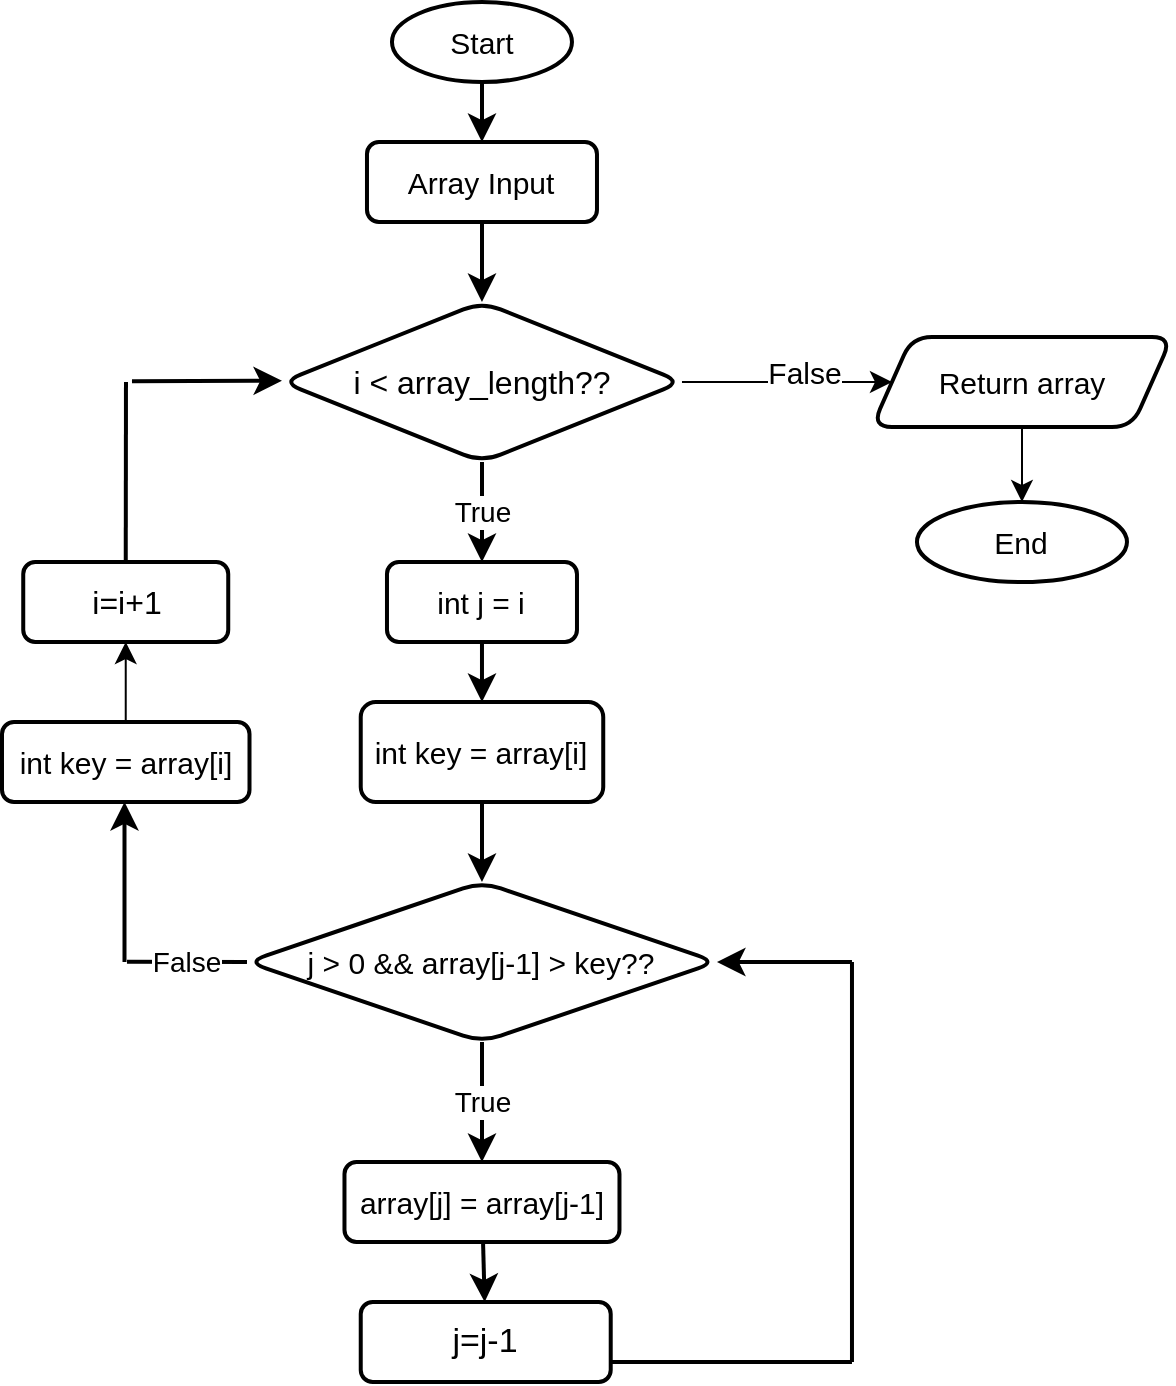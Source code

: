 <mxfile version="28.1.1">
  <diagram name="Page-1" id="aL4qZfdP2bTSlWpYDKEl">
    <mxGraphModel dx="776" dy="1844" grid="1" gridSize="10" guides="1" tooltips="1" connect="1" arrows="1" fold="1" page="1" pageScale="1" pageWidth="1100" pageHeight="850" math="0" shadow="0">
      <root>
        <mxCell id="0" />
        <mxCell id="1" parent="0" />
        <mxCell id="7EXQS9-fsXvgveG_W9x2-2" style="edgeStyle=none;curved=1;rounded=0;orthogonalLoop=1;jettySize=auto;html=1;fontSize=12;startSize=8;endSize=8;strokeWidth=2;" edge="1" parent="1" source="7EXQS9-fsXvgveG_W9x2-1" target="7EXQS9-fsXvgveG_W9x2-3">
          <mxGeometry relative="1" as="geometry">
            <mxPoint x="369.99" y="-120" as="targetPoint" />
          </mxGeometry>
        </mxCell>
        <mxCell id="7EXQS9-fsXvgveG_W9x2-1" value="&lt;font style=&quot;font-size: 15px;&quot;&gt;Start&lt;/font&gt;" style="ellipse;whiteSpace=wrap;html=1;strokeWidth=2;" vertex="1" parent="1">
          <mxGeometry x="324.99" y="-220" width="90" height="40" as="geometry" />
        </mxCell>
        <mxCell id="7EXQS9-fsXvgveG_W9x2-5" value="" style="edgeStyle=none;curved=1;rounded=0;orthogonalLoop=1;jettySize=auto;html=1;fontSize=12;startSize=8;endSize=8;strokeWidth=2;" edge="1" parent="1" source="7EXQS9-fsXvgveG_W9x2-3" target="7EXQS9-fsXvgveG_W9x2-4">
          <mxGeometry relative="1" as="geometry" />
        </mxCell>
        <mxCell id="7EXQS9-fsXvgveG_W9x2-3" value="&lt;font style=&quot;font-size: 15px;&quot;&gt;Array Input&lt;/font&gt;" style="rounded=1;whiteSpace=wrap;html=1;strokeWidth=2;" vertex="1" parent="1">
          <mxGeometry x="312.49" y="-150" width="115" height="40" as="geometry" />
        </mxCell>
        <mxCell id="7EXQS9-fsXvgveG_W9x2-7" value="&lt;font style=&quot;font-size: 14px;&quot;&gt;True&lt;/font&gt;" style="edgeStyle=none;curved=1;rounded=0;orthogonalLoop=1;jettySize=auto;html=1;fontSize=12;startSize=8;endSize=8;strokeWidth=2;" edge="1" parent="1" source="7EXQS9-fsXvgveG_W9x2-4" target="7EXQS9-fsXvgveG_W9x2-6">
          <mxGeometry relative="1" as="geometry" />
        </mxCell>
        <mxCell id="7EXQS9-fsXvgveG_W9x2-38" value="" style="edgeStyle=none;curved=1;rounded=0;orthogonalLoop=1;jettySize=auto;html=1;fontSize=12;startSize=8;endSize=8;" edge="1" parent="1" source="7EXQS9-fsXvgveG_W9x2-4" target="7EXQS9-fsXvgveG_W9x2-37">
          <mxGeometry relative="1" as="geometry" />
        </mxCell>
        <mxCell id="7EXQS9-fsXvgveG_W9x2-39" value="&lt;font style=&quot;font-size: 15px;&quot;&gt;False&lt;/font&gt;" style="edgeLabel;html=1;align=center;verticalAlign=middle;resizable=0;points=[];fontSize=12;" vertex="1" connectable="0" parent="7EXQS9-fsXvgveG_W9x2-38">
          <mxGeometry x="0.137" y="5" relative="1" as="geometry">
            <mxPoint x="1" as="offset" />
          </mxGeometry>
        </mxCell>
        <mxCell id="7EXQS9-fsXvgveG_W9x2-4" value="&lt;font style=&quot;font-size: 16px;&quot;&gt;i &amp;lt; array_length??&lt;/font&gt;" style="rhombus;whiteSpace=wrap;html=1;rounded=1;strokeWidth=2;" vertex="1" parent="1">
          <mxGeometry x="269.99" y="-70" width="200" height="80" as="geometry" />
        </mxCell>
        <mxCell id="7EXQS9-fsXvgveG_W9x2-9" value="" style="edgeStyle=none;curved=1;rounded=0;orthogonalLoop=1;jettySize=auto;html=1;fontSize=12;startSize=8;endSize=8;strokeWidth=2;" edge="1" parent="1" source="7EXQS9-fsXvgveG_W9x2-6" target="7EXQS9-fsXvgveG_W9x2-8">
          <mxGeometry relative="1" as="geometry" />
        </mxCell>
        <mxCell id="7EXQS9-fsXvgveG_W9x2-6" value="&lt;font style=&quot;font-size: 15px;&quot;&gt;int j = i&lt;/font&gt;" style="whiteSpace=wrap;html=1;rounded=1;strokeWidth=2;" vertex="1" parent="1">
          <mxGeometry x="322.49" y="60" width="95" height="40" as="geometry" />
        </mxCell>
        <mxCell id="7EXQS9-fsXvgveG_W9x2-11" value="" style="edgeStyle=none;curved=1;rounded=0;orthogonalLoop=1;jettySize=auto;html=1;fontSize=12;startSize=8;endSize=8;strokeWidth=2;" edge="1" parent="1" source="7EXQS9-fsXvgveG_W9x2-8" target="7EXQS9-fsXvgveG_W9x2-10">
          <mxGeometry relative="1" as="geometry" />
        </mxCell>
        <mxCell id="7EXQS9-fsXvgveG_W9x2-8" value="&lt;font style=&quot;font-size: 15px;&quot;&gt;int key = array[i]&lt;/font&gt;" style="whiteSpace=wrap;html=1;rounded=1;strokeWidth=2;" vertex="1" parent="1">
          <mxGeometry x="309.37" y="130" width="121.25" height="50" as="geometry" />
        </mxCell>
        <mxCell id="7EXQS9-fsXvgveG_W9x2-13" value="&lt;font style=&quot;font-size: 14px;&quot;&gt;True&lt;/font&gt;" style="edgeStyle=none;curved=1;rounded=0;orthogonalLoop=1;jettySize=auto;html=1;fontSize=12;startSize=8;endSize=8;strokeWidth=2;" edge="1" parent="1" source="7EXQS9-fsXvgveG_W9x2-10" target="7EXQS9-fsXvgveG_W9x2-12">
          <mxGeometry relative="1" as="geometry" />
        </mxCell>
        <mxCell id="7EXQS9-fsXvgveG_W9x2-10" value="&lt;font style=&quot;font-size: 15px;&quot;&gt;j &amp;gt; 0 &amp;amp;&amp;amp; array[j-1] &amp;gt; key??&lt;/font&gt;" style="rhombus;whiteSpace=wrap;html=1;rounded=1;strokeWidth=2;" vertex="1" parent="1">
          <mxGeometry x="252.49" y="220" width="235" height="80" as="geometry" />
        </mxCell>
        <mxCell id="7EXQS9-fsXvgveG_W9x2-15" value="" style="edgeStyle=none;curved=1;rounded=0;orthogonalLoop=1;jettySize=auto;html=1;fontSize=12;startSize=8;endSize=8;strokeWidth=2;" edge="1" parent="1" source="7EXQS9-fsXvgveG_W9x2-12" target="7EXQS9-fsXvgveG_W9x2-14">
          <mxGeometry relative="1" as="geometry" />
        </mxCell>
        <mxCell id="7EXQS9-fsXvgveG_W9x2-12" value="&lt;font style=&quot;font-size: 15px;&quot;&gt;array[j] = array[j-1]&lt;/font&gt;" style="whiteSpace=wrap;html=1;rounded=1;strokeWidth=2;" vertex="1" parent="1">
          <mxGeometry x="301.24" y="360" width="137.5" height="40" as="geometry" />
        </mxCell>
        <mxCell id="7EXQS9-fsXvgveG_W9x2-14" value="&lt;font style=&quot;font-size: 17px;&quot;&gt;j=j-1&lt;/font&gt;" style="whiteSpace=wrap;html=1;rounded=1;strokeWidth=2;" vertex="1" parent="1">
          <mxGeometry x="309.37" y="430" width="124.99" height="40" as="geometry" />
        </mxCell>
        <mxCell id="7EXQS9-fsXvgveG_W9x2-20" value="" style="endArrow=none;html=1;rounded=0;fontSize=12;startSize=8;endSize=8;curved=1;strokeWidth=2;" edge="1" parent="1">
          <mxGeometry width="50" height="50" relative="1" as="geometry">
            <mxPoint x="434.36" y="460" as="sourcePoint" />
            <mxPoint x="554.99" y="460" as="targetPoint" />
          </mxGeometry>
        </mxCell>
        <mxCell id="7EXQS9-fsXvgveG_W9x2-21" value="" style="endArrow=none;html=1;rounded=0;fontSize=12;startSize=8;endSize=8;curved=1;strokeWidth=2;" edge="1" parent="1">
          <mxGeometry width="50" height="50" relative="1" as="geometry">
            <mxPoint x="554.99" y="260" as="sourcePoint" />
            <mxPoint x="554.99" y="460" as="targetPoint" />
          </mxGeometry>
        </mxCell>
        <mxCell id="7EXQS9-fsXvgveG_W9x2-23" value="" style="endArrow=classic;html=1;rounded=0;fontSize=12;startSize=8;endSize=8;curved=1;entryX=1;entryY=0.5;entryDx=0;entryDy=0;strokeWidth=2;" edge="1" parent="1" target="7EXQS9-fsXvgveG_W9x2-10">
          <mxGeometry width="50" height="50" relative="1" as="geometry">
            <mxPoint x="554.99" y="260" as="sourcePoint" />
            <mxPoint x="604.99" y="210" as="targetPoint" />
          </mxGeometry>
        </mxCell>
        <mxCell id="7EXQS9-fsXvgveG_W9x2-24" value="&lt;font style=&quot;font-size: 14px;&quot;&gt;False&lt;/font&gt;" style="endArrow=none;html=1;rounded=0;fontSize=12;startSize=8;endSize=8;curved=1;endFill=0;strokeWidth=2;exitX=0;exitY=0.5;exitDx=0;exitDy=0;" edge="1" parent="1" source="7EXQS9-fsXvgveG_W9x2-10">
          <mxGeometry width="50" height="50" relative="1" as="geometry">
            <mxPoint x="269.99" y="259.38" as="sourcePoint" />
            <mxPoint x="192.49" y="259.88" as="targetPoint" />
          </mxGeometry>
        </mxCell>
        <mxCell id="7EXQS9-fsXvgveG_W9x2-25" value="" style="endArrow=classic;html=1;rounded=0;fontSize=12;startSize=8;endSize=8;curved=1;endFill=1;strokeWidth=2;" edge="1" parent="1">
          <mxGeometry width="50" height="50" relative="1" as="geometry">
            <mxPoint x="191.25" y="260" as="sourcePoint" />
            <mxPoint x="191.25" y="180" as="targetPoint" />
          </mxGeometry>
        </mxCell>
        <mxCell id="7EXQS9-fsXvgveG_W9x2-28" value="" style="edgeStyle=none;curved=1;rounded=0;orthogonalLoop=1;jettySize=auto;html=1;fontSize=12;startSize=8;endSize=8;" edge="1" parent="1" source="7EXQS9-fsXvgveG_W9x2-26" target="7EXQS9-fsXvgveG_W9x2-27">
          <mxGeometry relative="1" as="geometry" />
        </mxCell>
        <mxCell id="7EXQS9-fsXvgveG_W9x2-26" value="&lt;font style=&quot;font-size: 15px;&quot;&gt;int key = array[i]&lt;/font&gt;" style="whiteSpace=wrap;html=1;rounded=1;strokeWidth=2;" vertex="1" parent="1">
          <mxGeometry x="130" y="140" width="123.75" height="40" as="geometry" />
        </mxCell>
        <mxCell id="7EXQS9-fsXvgveG_W9x2-27" value="&lt;font style=&quot;font-size: 16px;&quot;&gt;i=i+1&lt;/font&gt;" style="whiteSpace=wrap;html=1;rounded=1;strokeWidth=2;" vertex="1" parent="1">
          <mxGeometry x="140.62" y="60" width="102.5" height="40" as="geometry" />
        </mxCell>
        <mxCell id="7EXQS9-fsXvgveG_W9x2-35" value="" style="endArrow=none;html=1;rounded=0;fontSize=12;startSize=8;endSize=8;curved=1;endFill=0;strokeWidth=2;exitX=0.5;exitY=0;exitDx=0;exitDy=0;" edge="1" parent="1" source="7EXQS9-fsXvgveG_W9x2-27">
          <mxGeometry width="50" height="50" relative="1" as="geometry">
            <mxPoint x="194.99" y="50" as="sourcePoint" />
            <mxPoint x="191.99" y="-30" as="targetPoint" />
          </mxGeometry>
        </mxCell>
        <mxCell id="7EXQS9-fsXvgveG_W9x2-36" value="" style="endArrow=classic;html=1;rounded=0;fontSize=12;startSize=8;endSize=8;curved=1;endFill=1;strokeWidth=2;entryX=0;entryY=0.5;entryDx=0;entryDy=0;" edge="1" parent="1">
          <mxGeometry width="50" height="50" relative="1" as="geometry">
            <mxPoint x="194.99" y="-30.38" as="sourcePoint" />
            <mxPoint x="269.99" y="-30.62" as="targetPoint" />
          </mxGeometry>
        </mxCell>
        <mxCell id="7EXQS9-fsXvgveG_W9x2-42" value="" style="edgeStyle=none;curved=1;rounded=0;orthogonalLoop=1;jettySize=auto;html=1;fontSize=12;startSize=8;endSize=8;" edge="1" parent="1" source="7EXQS9-fsXvgveG_W9x2-37" target="7EXQS9-fsXvgveG_W9x2-40">
          <mxGeometry relative="1" as="geometry" />
        </mxCell>
        <mxCell id="7EXQS9-fsXvgveG_W9x2-37" value="&lt;font style=&quot;font-size: 15px;&quot;&gt;Return array&lt;/font&gt;" style="shape=parallelogram;perimeter=parallelogramPerimeter;whiteSpace=wrap;html=1;fixedSize=1;rounded=1;strokeWidth=2;" vertex="1" parent="1">
          <mxGeometry x="564.99" y="-52.5" width="150" height="45" as="geometry" />
        </mxCell>
        <mxCell id="7EXQS9-fsXvgveG_W9x2-41" value="" style="edgeStyle=none;curved=1;rounded=0;orthogonalLoop=1;jettySize=auto;html=1;fontSize=12;startSize=8;endSize=8;endArrow=classic;endFill=1;" edge="1" parent="1" target="7EXQS9-fsXvgveG_W9x2-40">
          <mxGeometry relative="1" as="geometry">
            <mxPoint x="639.99" y="30" as="sourcePoint" />
          </mxGeometry>
        </mxCell>
        <mxCell id="7EXQS9-fsXvgveG_W9x2-40" value="&lt;font style=&quot;font-size: 15px;&quot;&gt;End&lt;/font&gt;" style="ellipse;whiteSpace=wrap;html=1;strokeWidth=2;" vertex="1" parent="1">
          <mxGeometry x="587.49" y="30" width="105" height="40" as="geometry" />
        </mxCell>
      </root>
    </mxGraphModel>
  </diagram>
</mxfile>
